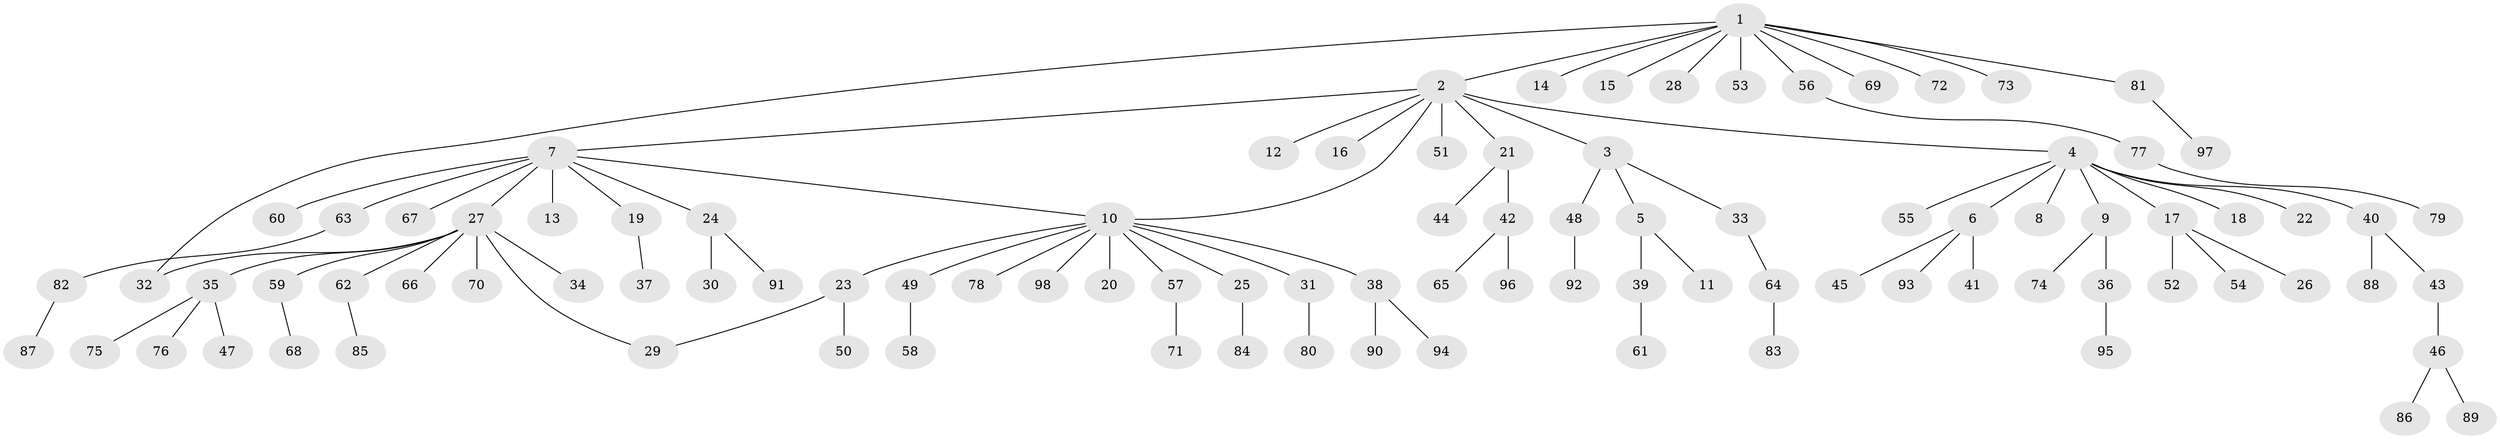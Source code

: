 // Generated by graph-tools (version 1.1) at 2025/26/03/09/25 03:26:04]
// undirected, 98 vertices, 100 edges
graph export_dot {
graph [start="1"]
  node [color=gray90,style=filled];
  1;
  2;
  3;
  4;
  5;
  6;
  7;
  8;
  9;
  10;
  11;
  12;
  13;
  14;
  15;
  16;
  17;
  18;
  19;
  20;
  21;
  22;
  23;
  24;
  25;
  26;
  27;
  28;
  29;
  30;
  31;
  32;
  33;
  34;
  35;
  36;
  37;
  38;
  39;
  40;
  41;
  42;
  43;
  44;
  45;
  46;
  47;
  48;
  49;
  50;
  51;
  52;
  53;
  54;
  55;
  56;
  57;
  58;
  59;
  60;
  61;
  62;
  63;
  64;
  65;
  66;
  67;
  68;
  69;
  70;
  71;
  72;
  73;
  74;
  75;
  76;
  77;
  78;
  79;
  80;
  81;
  82;
  83;
  84;
  85;
  86;
  87;
  88;
  89;
  90;
  91;
  92;
  93;
  94;
  95;
  96;
  97;
  98;
  1 -- 2;
  1 -- 14;
  1 -- 15;
  1 -- 28;
  1 -- 32;
  1 -- 53;
  1 -- 56;
  1 -- 69;
  1 -- 72;
  1 -- 73;
  1 -- 81;
  2 -- 3;
  2 -- 4;
  2 -- 7;
  2 -- 10;
  2 -- 12;
  2 -- 16;
  2 -- 21;
  2 -- 51;
  3 -- 5;
  3 -- 33;
  3 -- 48;
  4 -- 6;
  4 -- 8;
  4 -- 9;
  4 -- 17;
  4 -- 18;
  4 -- 22;
  4 -- 40;
  4 -- 55;
  5 -- 11;
  5 -- 39;
  6 -- 41;
  6 -- 45;
  6 -- 93;
  7 -- 10;
  7 -- 13;
  7 -- 19;
  7 -- 24;
  7 -- 27;
  7 -- 60;
  7 -- 63;
  7 -- 67;
  9 -- 36;
  9 -- 74;
  10 -- 20;
  10 -- 23;
  10 -- 25;
  10 -- 31;
  10 -- 38;
  10 -- 49;
  10 -- 57;
  10 -- 78;
  10 -- 98;
  17 -- 26;
  17 -- 52;
  17 -- 54;
  19 -- 37;
  21 -- 42;
  21 -- 44;
  23 -- 29;
  23 -- 50;
  24 -- 30;
  24 -- 91;
  25 -- 84;
  27 -- 29;
  27 -- 32;
  27 -- 34;
  27 -- 35;
  27 -- 59;
  27 -- 62;
  27 -- 66;
  27 -- 70;
  31 -- 80;
  33 -- 64;
  35 -- 47;
  35 -- 75;
  35 -- 76;
  36 -- 95;
  38 -- 90;
  38 -- 94;
  39 -- 61;
  40 -- 43;
  40 -- 88;
  42 -- 65;
  42 -- 96;
  43 -- 46;
  46 -- 86;
  46 -- 89;
  48 -- 92;
  49 -- 58;
  56 -- 77;
  57 -- 71;
  59 -- 68;
  62 -- 85;
  63 -- 82;
  64 -- 83;
  77 -- 79;
  81 -- 97;
  82 -- 87;
}
